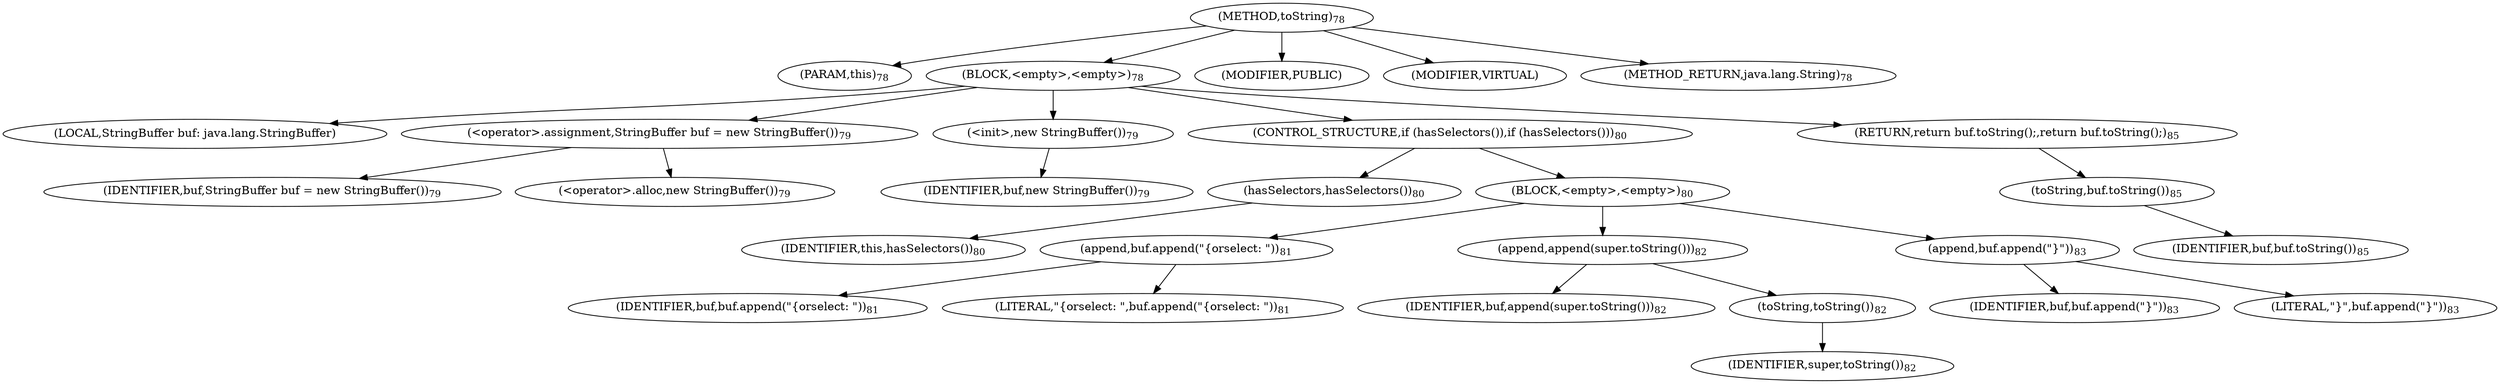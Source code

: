 digraph "toString" {  
"20" [label = <(METHOD,toString)<SUB>78</SUB>> ]
"6" [label = <(PARAM,this)<SUB>78</SUB>> ]
"21" [label = <(BLOCK,&lt;empty&gt;,&lt;empty&gt;)<SUB>78</SUB>> ]
"4" [label = <(LOCAL,StringBuffer buf: java.lang.StringBuffer)> ]
"22" [label = <(&lt;operator&gt;.assignment,StringBuffer buf = new StringBuffer())<SUB>79</SUB>> ]
"23" [label = <(IDENTIFIER,buf,StringBuffer buf = new StringBuffer())<SUB>79</SUB>> ]
"24" [label = <(&lt;operator&gt;.alloc,new StringBuffer())<SUB>79</SUB>> ]
"25" [label = <(&lt;init&gt;,new StringBuffer())<SUB>79</SUB>> ]
"3" [label = <(IDENTIFIER,buf,new StringBuffer())<SUB>79</SUB>> ]
"26" [label = <(CONTROL_STRUCTURE,if (hasSelectors()),if (hasSelectors()))<SUB>80</SUB>> ]
"27" [label = <(hasSelectors,hasSelectors())<SUB>80</SUB>> ]
"5" [label = <(IDENTIFIER,this,hasSelectors())<SUB>80</SUB>> ]
"28" [label = <(BLOCK,&lt;empty&gt;,&lt;empty&gt;)<SUB>80</SUB>> ]
"29" [label = <(append,buf.append(&quot;{orselect: &quot;))<SUB>81</SUB>> ]
"30" [label = <(IDENTIFIER,buf,buf.append(&quot;{orselect: &quot;))<SUB>81</SUB>> ]
"31" [label = <(LITERAL,&quot;{orselect: &quot;,buf.append(&quot;{orselect: &quot;))<SUB>81</SUB>> ]
"32" [label = <(append,append(super.toString()))<SUB>82</SUB>> ]
"33" [label = <(IDENTIFIER,buf,append(super.toString()))<SUB>82</SUB>> ]
"34" [label = <(toString,toString())<SUB>82</SUB>> ]
"35" [label = <(IDENTIFIER,super,toString())<SUB>82</SUB>> ]
"36" [label = <(append,buf.append(&quot;}&quot;))<SUB>83</SUB>> ]
"37" [label = <(IDENTIFIER,buf,buf.append(&quot;}&quot;))<SUB>83</SUB>> ]
"38" [label = <(LITERAL,&quot;}&quot;,buf.append(&quot;}&quot;))<SUB>83</SUB>> ]
"39" [label = <(RETURN,return buf.toString();,return buf.toString();)<SUB>85</SUB>> ]
"40" [label = <(toString,buf.toString())<SUB>85</SUB>> ]
"41" [label = <(IDENTIFIER,buf,buf.toString())<SUB>85</SUB>> ]
"42" [label = <(MODIFIER,PUBLIC)> ]
"43" [label = <(MODIFIER,VIRTUAL)> ]
"44" [label = <(METHOD_RETURN,java.lang.String)<SUB>78</SUB>> ]
  "20" -> "6" 
  "20" -> "21" 
  "20" -> "42" 
  "20" -> "43" 
  "20" -> "44" 
  "21" -> "4" 
  "21" -> "22" 
  "21" -> "25" 
  "21" -> "26" 
  "21" -> "39" 
  "22" -> "23" 
  "22" -> "24" 
  "25" -> "3" 
  "26" -> "27" 
  "26" -> "28" 
  "27" -> "5" 
  "28" -> "29" 
  "28" -> "32" 
  "28" -> "36" 
  "29" -> "30" 
  "29" -> "31" 
  "32" -> "33" 
  "32" -> "34" 
  "34" -> "35" 
  "36" -> "37" 
  "36" -> "38" 
  "39" -> "40" 
  "40" -> "41" 
}
